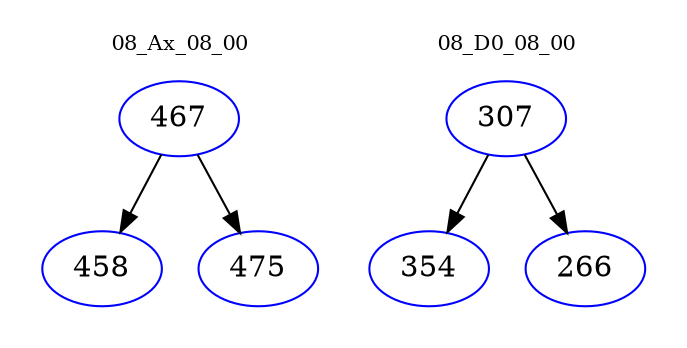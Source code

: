 digraph{
subgraph cluster_0 {
color = white
label = "08_Ax_08_00";
fontsize=10;
T0_467 [label="467", color="blue"]
T0_467 -> T0_458 [color="black"]
T0_458 [label="458", color="blue"]
T0_467 -> T0_475 [color="black"]
T0_475 [label="475", color="blue"]
}
subgraph cluster_1 {
color = white
label = "08_D0_08_00";
fontsize=10;
T1_307 [label="307", color="blue"]
T1_307 -> T1_354 [color="black"]
T1_354 [label="354", color="blue"]
T1_307 -> T1_266 [color="black"]
T1_266 [label="266", color="blue"]
}
}

